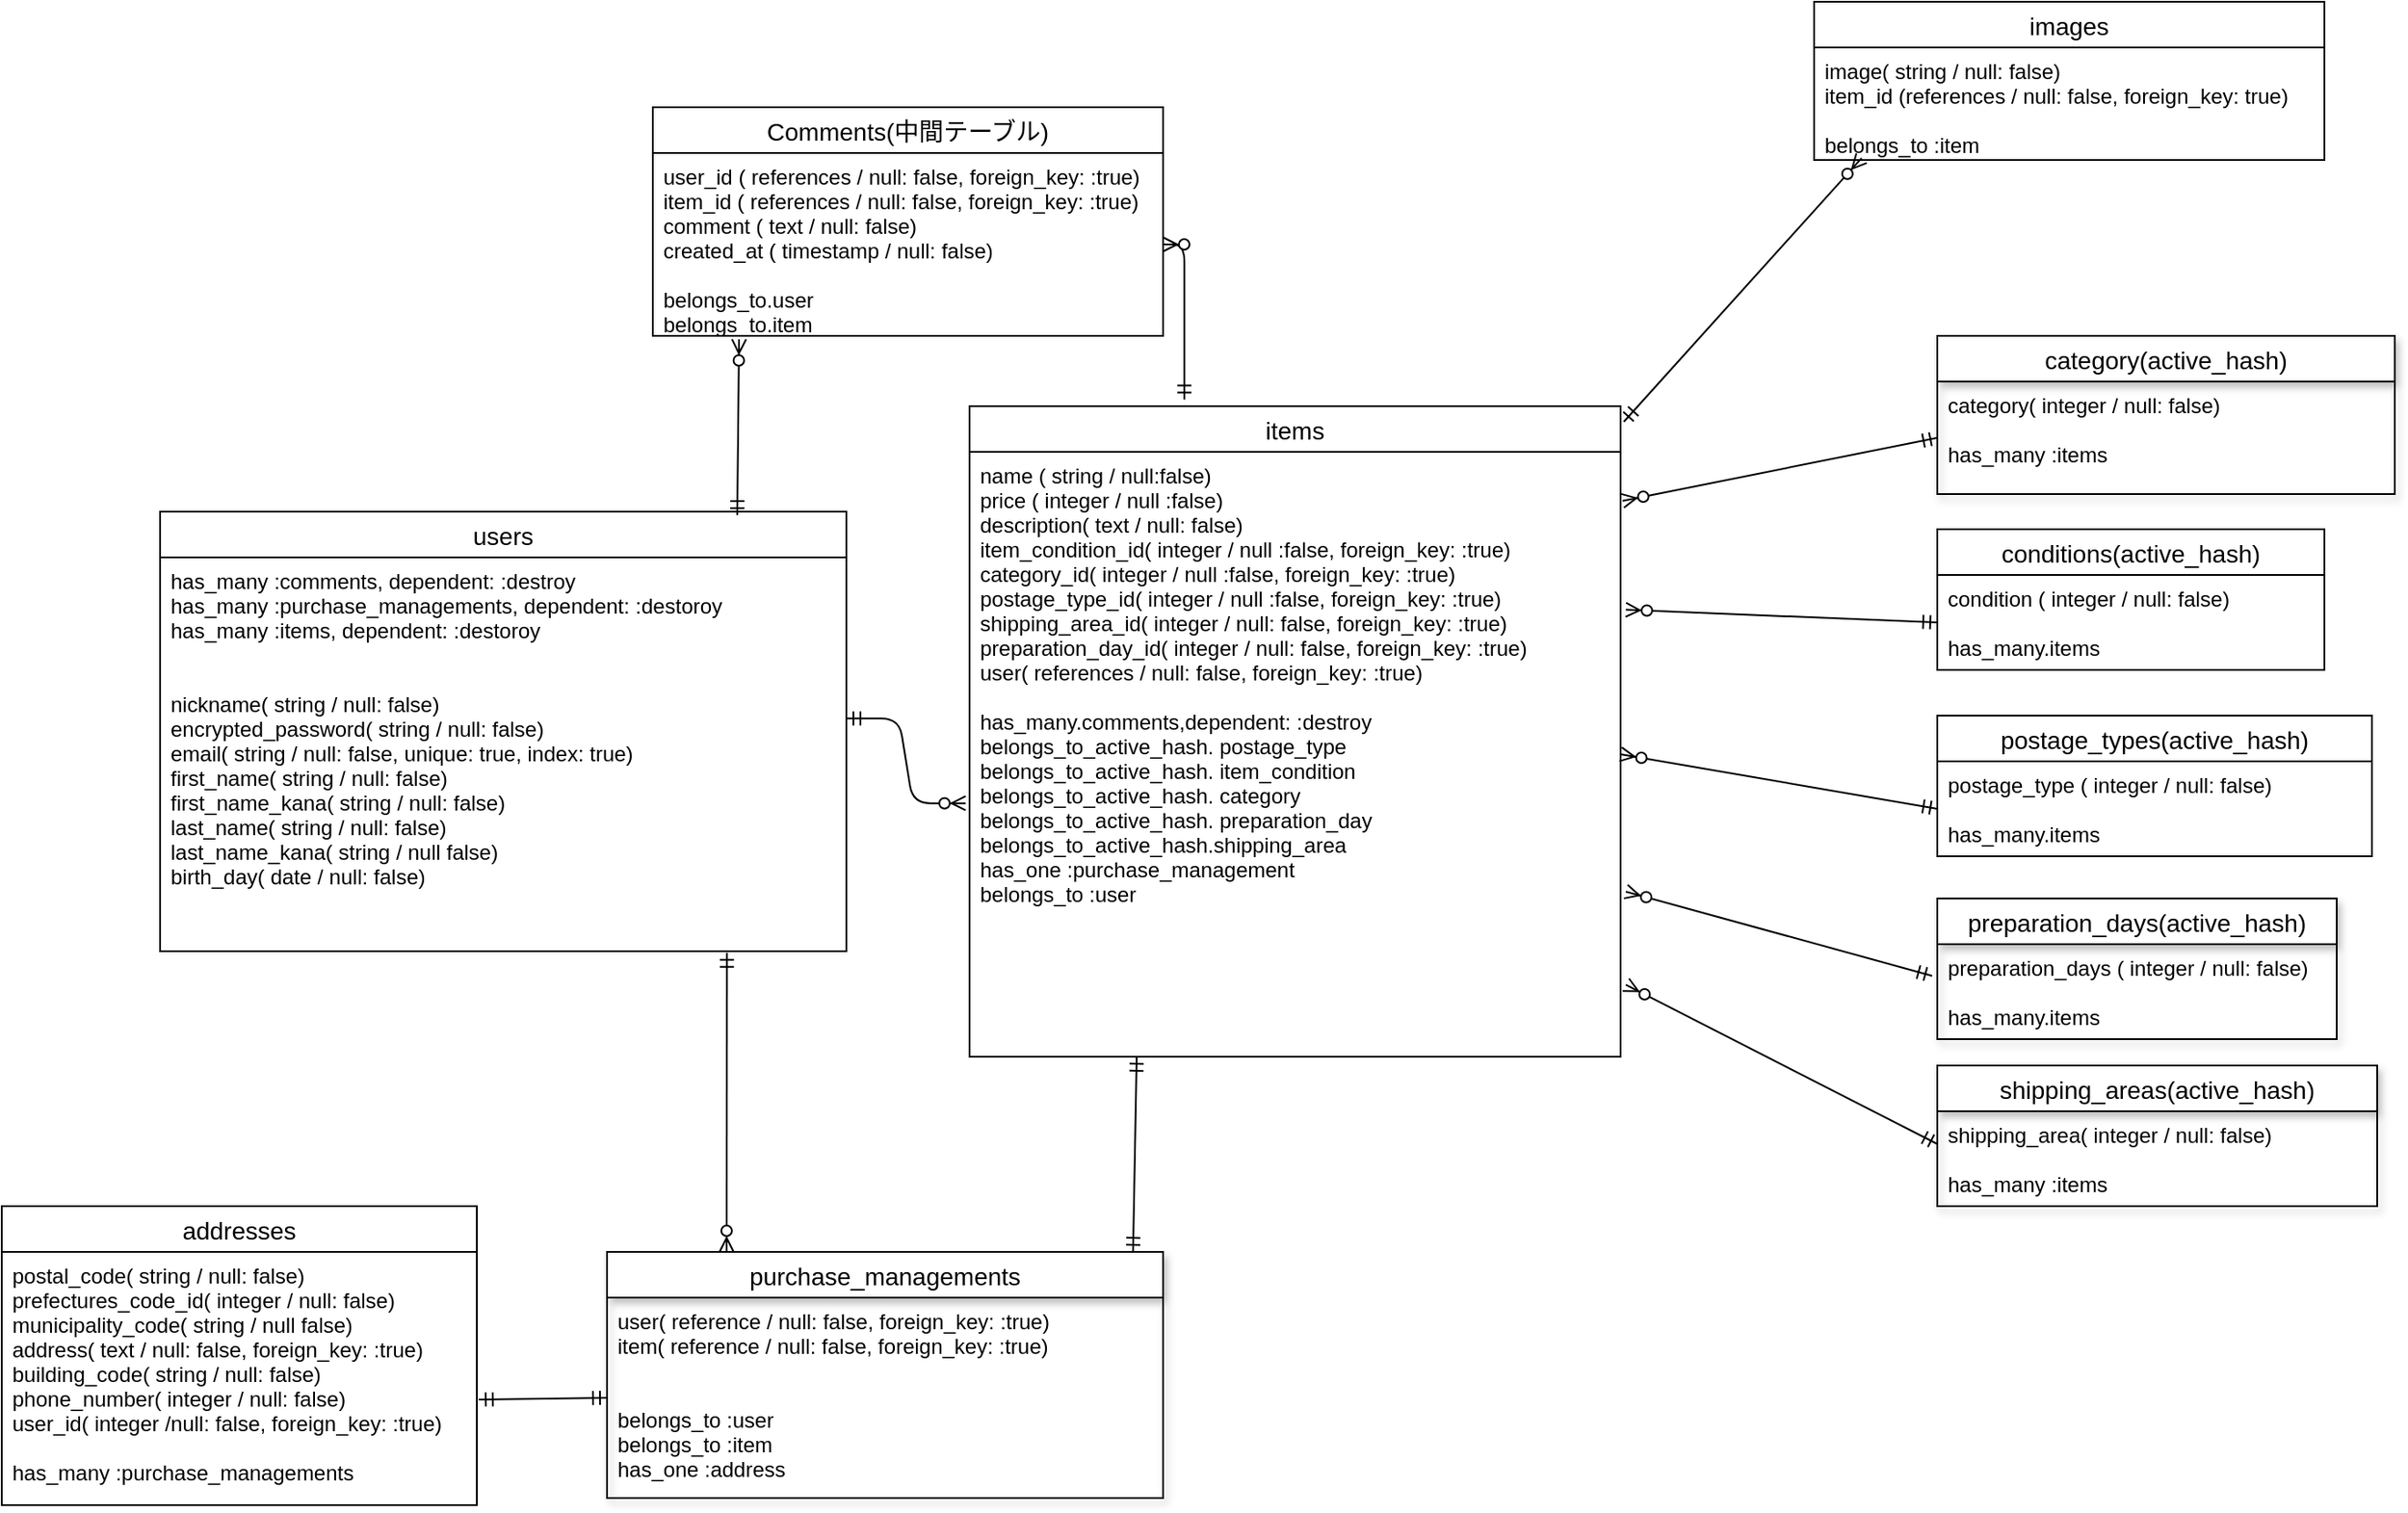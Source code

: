 <mxfile version="13.6.5">
    <diagram id="iGzC1UyCx8bmRtioyimy" name="ページ1">
        <mxGraphModel dx="1290" dy="1556" grid="1" gridSize="10" guides="1" tooltips="1" connect="1" arrows="1" fold="1" page="1" pageScale="1" pageWidth="827" pageHeight="1169" math="0" shadow="0">
            <root>
                <mxCell id="0"/>
                <mxCell id="1" parent="0"/>
                <mxCell id="457" value="" style="edgeStyle=entityRelationEdgeStyle;fontSize=12;html=1;endArrow=ERzeroToMany;startArrow=ERmandOne;exitX=1;exitY=0.409;exitDx=0;exitDy=0;exitPerimeter=0;entryX=-0.006;entryY=0.581;entryDx=0;entryDy=0;entryPerimeter=0;" parent="1" source="16" target="20" edge="1">
                    <mxGeometry width="100" height="100" relative="1" as="geometry">
                        <mxPoint x="260" y="620" as="sourcePoint"/>
                        <mxPoint x="360" y="520" as="targetPoint"/>
                    </mxGeometry>
                </mxCell>
                <mxCell id="584" value="images" style="swimlane;fontStyle=0;childLayout=stackLayout;horizontal=1;startSize=26;horizontalStack=0;resizeParent=1;resizeParentMax=0;resizeLast=0;collapsible=1;marginBottom=0;align=center;fontSize=14;" parent="1" vertex="1">
                    <mxGeometry x="820" y="-20" width="290" height="90" as="geometry"/>
                </mxCell>
                <mxCell id="585" value="image( string / null: false)&#10;item_id (references / null: false, foreign_key: true)&#10;&#10;belongs_to :item" style="text;strokeColor=none;fillColor=none;spacingLeft=4;spacingRight=4;overflow=hidden;rotatable=0;points=[[0,0.5],[1,0.5]];portConstraint=eastwest;fontSize=12;" parent="584" vertex="1">
                    <mxGeometry y="26" width="290" height="64" as="geometry"/>
                </mxCell>
                <mxCell id="19" value="items" style="swimlane;fontStyle=0;childLayout=stackLayout;horizontal=1;startSize=26;horizontalStack=0;resizeParent=1;resizeParentMax=0;resizeLast=0;collapsible=1;marginBottom=0;align=center;fontSize=14;" parent="1" vertex="1">
                    <mxGeometry x="340" y="210" width="370" height="370" as="geometry"/>
                </mxCell>
                <mxCell id="20" value="name ( string / null:false)&#10;price ( integer / null :false)&#10;description( text / null: false)&#10;item_condition_id( integer / null :false, foreign_key: :true)&#10;category_id( integer / null :false, foreign_key: :true)&#10;postage_type_id( integer / null :false, foreign_key: :true)&#10;shipping_area_id( integer / null: false, foreign_key: :true)&#10;preparation_day_id( integer / null: false, foreign_key: :true)&#10;user( references / null: false, foreign_key: :true)&#10;&#10;has_many.comments,dependent: :destroy&#10;belongs_to_active_hash. postage_type&#10;belongs_to_active_hash. item_condition&#10;belongs_to_active_hash. category&#10;belongs_to_active_hash. preparation_day&#10;belongs_to_active_hash.shipping_area&#10;has_one :purchase_management&#10;belongs_to :user" style="text;strokeColor=none;fillColor=none;spacingLeft=4;spacingRight=4;overflow=hidden;rotatable=0;points=[[0,0.5],[1,0.5]];portConstraint=eastwest;fontSize=12;shadow=1;" parent="19" vertex="1">
                    <mxGeometry y="26" width="370" height="344" as="geometry"/>
                </mxCell>
                <mxCell id="472" value="" style="fontSize=12;html=1;endArrow=ERzeroToMany;startArrow=ERmandOne;verticalAlign=middle;edgeStyle=orthogonalEdgeStyle;exitX=0.33;exitY=-0.01;exitDx=0;exitDy=0;exitPerimeter=0;" parent="1" source="19" target="467" edge="1">
                    <mxGeometry width="100" height="100" relative="1" as="geometry">
                        <mxPoint x="500" y="300" as="sourcePoint"/>
                        <mxPoint x="600" y="200" as="targetPoint"/>
                    </mxGeometry>
                </mxCell>
                <mxCell id="15" value="users" style="swimlane;fontStyle=0;childLayout=stackLayout;horizontal=1;startSize=26;horizontalStack=0;resizeParent=1;resizeParentMax=0;resizeLast=0;collapsible=1;marginBottom=0;align=center;fontSize=14;" parent="1" vertex="1">
                    <mxGeometry x="-120" y="270" width="390" height="250" as="geometry"/>
                </mxCell>
                <mxCell id="16" value="has_many :comments, dependent: :destroy&#10;has_many :purchase_managements, dependent: :destoroy&#10;has_many :items, dependent: :destoroy&#10;&#10;&#10;nickname( string / null: false)&#10;encrypted_password( string / null: false)&#10;email( string / null: false, unique: true, index: true)&#10;first_name( string / null: false)&#10;first_name_kana( string / null: false)&#10;last_name( string / null: false)&#10;last_name_kana( string / null false)&#10;birth_day( date / null: false)" style="text;strokeColor=none;fillColor=none;spacingLeft=4;spacingRight=4;overflow=hidden;rotatable=0;points=[[0,0.5],[1,0.5]];portConstraint=eastwest;fontSize=12;" parent="15" vertex="1">
                    <mxGeometry y="26" width="390" height="224" as="geometry"/>
                </mxCell>
                <mxCell id="554" value="category(active_hash)" style="swimlane;fontStyle=0;childLayout=stackLayout;horizontal=1;startSize=26;horizontalStack=0;resizeParent=1;resizeParentMax=0;resizeLast=0;collapsible=1;marginBottom=0;align=center;fontSize=14;shadow=1;" parent="1" vertex="1">
                    <mxGeometry x="890" y="170" width="260" height="90" as="geometry"/>
                </mxCell>
                <mxCell id="555" value="category( integer / null: false)&#10;&#10;has_many :items" style="text;strokeColor=none;fillColor=none;spacingLeft=4;spacingRight=4;overflow=hidden;rotatable=0;points=[[0,0.5],[1,0.5]];portConstraint=eastwest;fontSize=12;" parent="554" vertex="1">
                    <mxGeometry y="26" width="260" height="64" as="geometry"/>
                </mxCell>
                <mxCell id="558" value="" style="fontSize=12;html=1;endArrow=ERzeroToMany;startArrow=ERmandOne;entryX=1.003;entryY=0.081;entryDx=0;entryDy=0;entryPerimeter=0;exitX=0;exitY=0.5;exitDx=0;exitDy=0;" parent="1" source="555" target="20" edge="1">
                    <mxGeometry width="100" height="100" relative="1" as="geometry">
                        <mxPoint x="710" y="185" as="sourcePoint"/>
                        <mxPoint x="810" y="85" as="targetPoint"/>
                    </mxGeometry>
                </mxCell>
                <mxCell id="458" value="postage_types(active_hash)" style="swimlane;fontStyle=0;childLayout=stackLayout;horizontal=1;startSize=26;horizontalStack=0;resizeParent=1;resizeParentMax=0;resizeLast=0;collapsible=1;marginBottom=0;align=center;fontSize=14;" parent="1" vertex="1">
                    <mxGeometry x="890" y="386" width="247" height="80" as="geometry"/>
                </mxCell>
                <mxCell id="460" value="postage_type ( integer / null: false)&#10;&#10;has_many.items" style="text;strokeColor=none;fillColor=none;spacingLeft=4;spacingRight=4;overflow=hidden;rotatable=0;points=[[0,0.5],[1,0.5]];portConstraint=eastwest;fontSize=12;" parent="458" vertex="1">
                    <mxGeometry y="26" width="247" height="54" as="geometry"/>
                </mxCell>
                <mxCell id="563" value="" style="fontSize=12;html=1;endArrow=ERzeroToMany;startArrow=ERmandOne;entryX=1.008;entryY=0.727;entryDx=0;entryDy=0;entryPerimeter=0;exitX=-0.013;exitY=0.333;exitDx=0;exitDy=0;exitPerimeter=0;" parent="1" source="513" target="20" edge="1">
                    <mxGeometry width="100" height="100" relative="1" as="geometry">
                        <mxPoint x="720" y="720" as="sourcePoint"/>
                        <mxPoint x="820" y="620" as="targetPoint"/>
                    </mxGeometry>
                </mxCell>
                <mxCell id="565" value="" style="fontSize=12;html=1;endArrow=ERzeroToMany;startArrow=ERmandOne;entryX=1;entryY=0.5;entryDx=0;entryDy=0;exitX=0;exitY=0.5;exitDx=0;exitDy=0;" parent="1" source="460" target="20" edge="1">
                    <mxGeometry width="100" height="100" relative="1" as="geometry">
                        <mxPoint x="770" y="520" as="sourcePoint"/>
                        <mxPoint x="870" y="420" as="targetPoint"/>
                    </mxGeometry>
                </mxCell>
                <mxCell id="566" value="" style="fontSize=12;html=1;endArrow=ERzeroToMany;startArrow=ERmandOne;entryX=1.008;entryY=0.261;entryDx=0;entryDy=0;entryPerimeter=0;exitX=0;exitY=0.5;exitDx=0;exitDy=0;" parent="1" source="480" target="20" edge="1">
                    <mxGeometry width="100" height="100" relative="1" as="geometry">
                        <mxPoint x="760" y="430" as="sourcePoint"/>
                        <mxPoint x="860" y="330" as="targetPoint"/>
                    </mxGeometry>
                </mxCell>
                <mxCell id="547" value="purchase_managements" style="swimlane;fontStyle=0;childLayout=stackLayout;horizontal=1;startSize=26;horizontalStack=0;resizeParent=1;resizeParentMax=0;resizeLast=0;collapsible=1;marginBottom=0;align=center;fontSize=14;shadow=1;" parent="1" vertex="1">
                    <mxGeometry x="134" y="691" width="316" height="140" as="geometry"/>
                </mxCell>
                <mxCell id="548" value="user( reference / null: false, foreign_key: :true)&#10;item( reference / null: false, foreign_key: :true)&#10;&#10;&#10;belongs_to :user&#10;belongs_to :item&#10;has_one :address" style="text;strokeColor=none;fillColor=none;spacingLeft=4;spacingRight=4;overflow=hidden;rotatable=0;points=[[0,0.5],[1,0.5]];portConstraint=eastwest;fontSize=12;" parent="547" vertex="1">
                    <mxGeometry y="26" width="316" height="114" as="geometry"/>
                </mxCell>
                <mxCell id="512" value="preparation_days(active_hash)" style="swimlane;fontStyle=0;childLayout=stackLayout;horizontal=1;startSize=26;horizontalStack=0;resizeParent=1;resizeParentMax=0;resizeLast=0;collapsible=1;marginBottom=0;align=center;fontSize=14;shadow=1;" parent="1" vertex="1">
                    <mxGeometry x="890" y="490" width="227" height="80" as="geometry"/>
                </mxCell>
                <mxCell id="513" value="preparation_days ( integer / null: false)&#10;&#10;has_many.items" style="text;strokeColor=none;fillColor=none;spacingLeft=4;spacingRight=4;overflow=hidden;rotatable=0;points=[[0,0.5],[1,0.5]];portConstraint=eastwest;fontSize=12;" parent="512" vertex="1">
                    <mxGeometry y="26" width="227" height="54" as="geometry"/>
                </mxCell>
                <mxCell id="559" value="shipping_areas(active_hash)" style="swimlane;fontStyle=0;childLayout=stackLayout;horizontal=1;startSize=26;horizontalStack=0;resizeParent=1;resizeParentMax=0;resizeLast=0;collapsible=1;marginBottom=0;align=center;fontSize=14;shadow=1;" parent="1" vertex="1">
                    <mxGeometry x="890" y="585" width="250" height="80" as="geometry"/>
                </mxCell>
                <mxCell id="560" value="shipping_area( integer / null: false)&#10;&#10;has_many :items" style="text;strokeColor=none;fillColor=none;spacingLeft=4;spacingRight=4;overflow=hidden;rotatable=0;points=[[0,0.5],[1,0.5]];portConstraint=eastwest;fontSize=12;" parent="559" vertex="1">
                    <mxGeometry y="26" width="250" height="54" as="geometry"/>
                </mxCell>
                <mxCell id="571" value="" style="fontSize=12;html=1;endArrow=ERzeroToMany;startArrow=ERmandOne;entryX=1.008;entryY=0.881;entryDx=0;entryDy=0;entryPerimeter=0;exitX=0;exitY=0.345;exitDx=0;exitDy=0;exitPerimeter=0;" parent="1" source="560" target="20" edge="1">
                    <mxGeometry width="100" height="100" relative="1" as="geometry">
                        <mxPoint x="690" y="730" as="sourcePoint"/>
                        <mxPoint x="790" y="630" as="targetPoint"/>
                    </mxGeometry>
                </mxCell>
                <mxCell id="572" value="addresses" style="swimlane;fontStyle=0;childLayout=stackLayout;horizontal=1;startSize=26;horizontalStack=0;resizeParent=1;resizeParentMax=0;resizeLast=0;collapsible=1;marginBottom=0;align=center;fontSize=14;" parent="1" vertex="1">
                    <mxGeometry x="-210" y="665" width="270" height="170" as="geometry"/>
                </mxCell>
                <mxCell id="573" value="postal_code( string / null: false)&#10;prefectures_code_id( integer / null: false)&#10;municipality_code( string / null false)&#10;address( text / null: false, foreign_key: :true)&#10;building_code( string / null: false)&#10;phone_number( integer / null: false)&#10;user_id( integer /null: false, foreign_key: :true)&#10;&#10;has_many :purchase_managements" style="text;strokeColor=none;fillColor=none;spacingLeft=4;spacingRight=4;overflow=hidden;rotatable=0;points=[[0,0.5],[1,0.5]];portConstraint=eastwest;fontSize=12;" parent="572" vertex="1">
                    <mxGeometry y="26" width="270" height="144" as="geometry"/>
                </mxCell>
                <mxCell id="466" value="Comments(中間テーブル)" style="swimlane;fontStyle=0;childLayout=stackLayout;horizontal=1;startSize=26;horizontalStack=0;resizeParent=1;resizeParentMax=0;resizeLast=0;collapsible=1;marginBottom=0;align=center;fontSize=14;" parent="1" vertex="1">
                    <mxGeometry x="160" y="40" width="290" height="130" as="geometry"/>
                </mxCell>
                <mxCell id="467" value="user_id ( references / null: false, foreign_key: :true)&#10;item_id ( references / null: false, foreign_key: :true)&#10;comment ( text / null: false)&#10;created_at ( timestamp / null: false)&#10;&#10;belongs_to.user&#10;belongs_to.item" style="text;strokeColor=none;fillColor=none;spacingLeft=4;spacingRight=4;overflow=hidden;rotatable=0;points=[[0,0.5],[1,0.5]];portConstraint=eastwest;fontSize=12;" parent="466" vertex="1">
                    <mxGeometry y="26" width="290" height="104" as="geometry"/>
                </mxCell>
                <mxCell id="577" value="" style="fontSize=12;html=1;endArrow=ERzeroToMany;startArrow=ERmandOne;entryX=0.169;entryY=1.019;entryDx=0;entryDy=0;entryPerimeter=0;exitX=0.841;exitY=0.008;exitDx=0;exitDy=0;exitPerimeter=0;" parent="1" source="15" target="467" edge="1">
                    <mxGeometry width="100" height="100" relative="1" as="geometry">
                        <mxPoint x="150" y="310" as="sourcePoint"/>
                        <mxPoint x="250" y="210" as="targetPoint"/>
                    </mxGeometry>
                </mxCell>
                <mxCell id="578" value="" style="fontSize=12;html=1;endArrow=ERmandOne;startArrow=ERmandOne;exitX=0.946;exitY=0;exitDx=0;exitDy=0;exitPerimeter=0;" parent="1" source="547" edge="1">
                    <mxGeometry width="100" height="100" relative="1" as="geometry">
                        <mxPoint x="350" y="610" as="sourcePoint"/>
                        <mxPoint x="435" y="580" as="targetPoint"/>
                    </mxGeometry>
                </mxCell>
                <mxCell id="580" value="" style="fontSize=12;html=1;endArrow=ERzeroToMany;startArrow=ERmandOne;entryX=0.215;entryY=0;entryDx=0;entryDy=0;entryPerimeter=0;exitX=0.826;exitY=1.004;exitDx=0;exitDy=0;exitPerimeter=0;" parent="1" source="16" target="547" edge="1">
                    <mxGeometry width="100" height="100" relative="1" as="geometry">
                        <mxPoint x="80" y="650" as="sourcePoint"/>
                        <mxPoint x="180" y="550" as="targetPoint"/>
                    </mxGeometry>
                </mxCell>
                <mxCell id="582" value="" style="fontSize=12;html=1;endArrow=ERmandOne;startArrow=ERmandOne;entryX=0;entryY=0.5;entryDx=0;entryDy=0;exitX=1.004;exitY=0.583;exitDx=0;exitDy=0;exitPerimeter=0;" parent="1" source="573" target="548" edge="1">
                    <mxGeometry width="100" height="100" relative="1" as="geometry">
                        <mxPoint x="50" y="490" as="sourcePoint"/>
                        <mxPoint x="150" y="390" as="targetPoint"/>
                    </mxGeometry>
                </mxCell>
                <mxCell id="583" value="conditions(active_hash)" style="swimlane;fontStyle=0;childLayout=stackLayout;horizontal=1;startSize=26;horizontalStack=0;resizeParent=1;resizeParentMax=0;resizeLast=0;collapsible=1;marginBottom=0;align=center;fontSize=14;" parent="1" vertex="1">
                    <mxGeometry x="890" y="280" width="220" height="80" as="geometry"/>
                </mxCell>
                <mxCell id="480" value="condition ( integer / null: false)&#10;&#10;has_many.items" style="text;strokeColor=none;fillColor=none;spacingLeft=4;spacingRight=4;overflow=hidden;rotatable=0;points=[[0,0.5],[1,0.5]];portConstraint=eastwest;fontSize=12;" parent="583" vertex="1">
                    <mxGeometry y="26" width="220" height="54" as="geometry"/>
                </mxCell>
                <mxCell id="588" value="" style="fontSize=12;html=1;endArrow=ERzeroToMany;startArrow=ERmandOne;entryX=0.093;entryY=0.984;entryDx=0;entryDy=0;entryPerimeter=0;exitX=1.005;exitY=0.024;exitDx=0;exitDy=0;exitPerimeter=0;" parent="1" source="19" target="585" edge="1">
                    <mxGeometry width="100" height="100" relative="1" as="geometry">
                        <mxPoint x="790" y="210" as="sourcePoint"/>
                        <mxPoint x="770" y="110" as="targetPoint"/>
                    </mxGeometry>
                </mxCell>
            </root>
        </mxGraphModel>
    </diagram>
</mxfile>